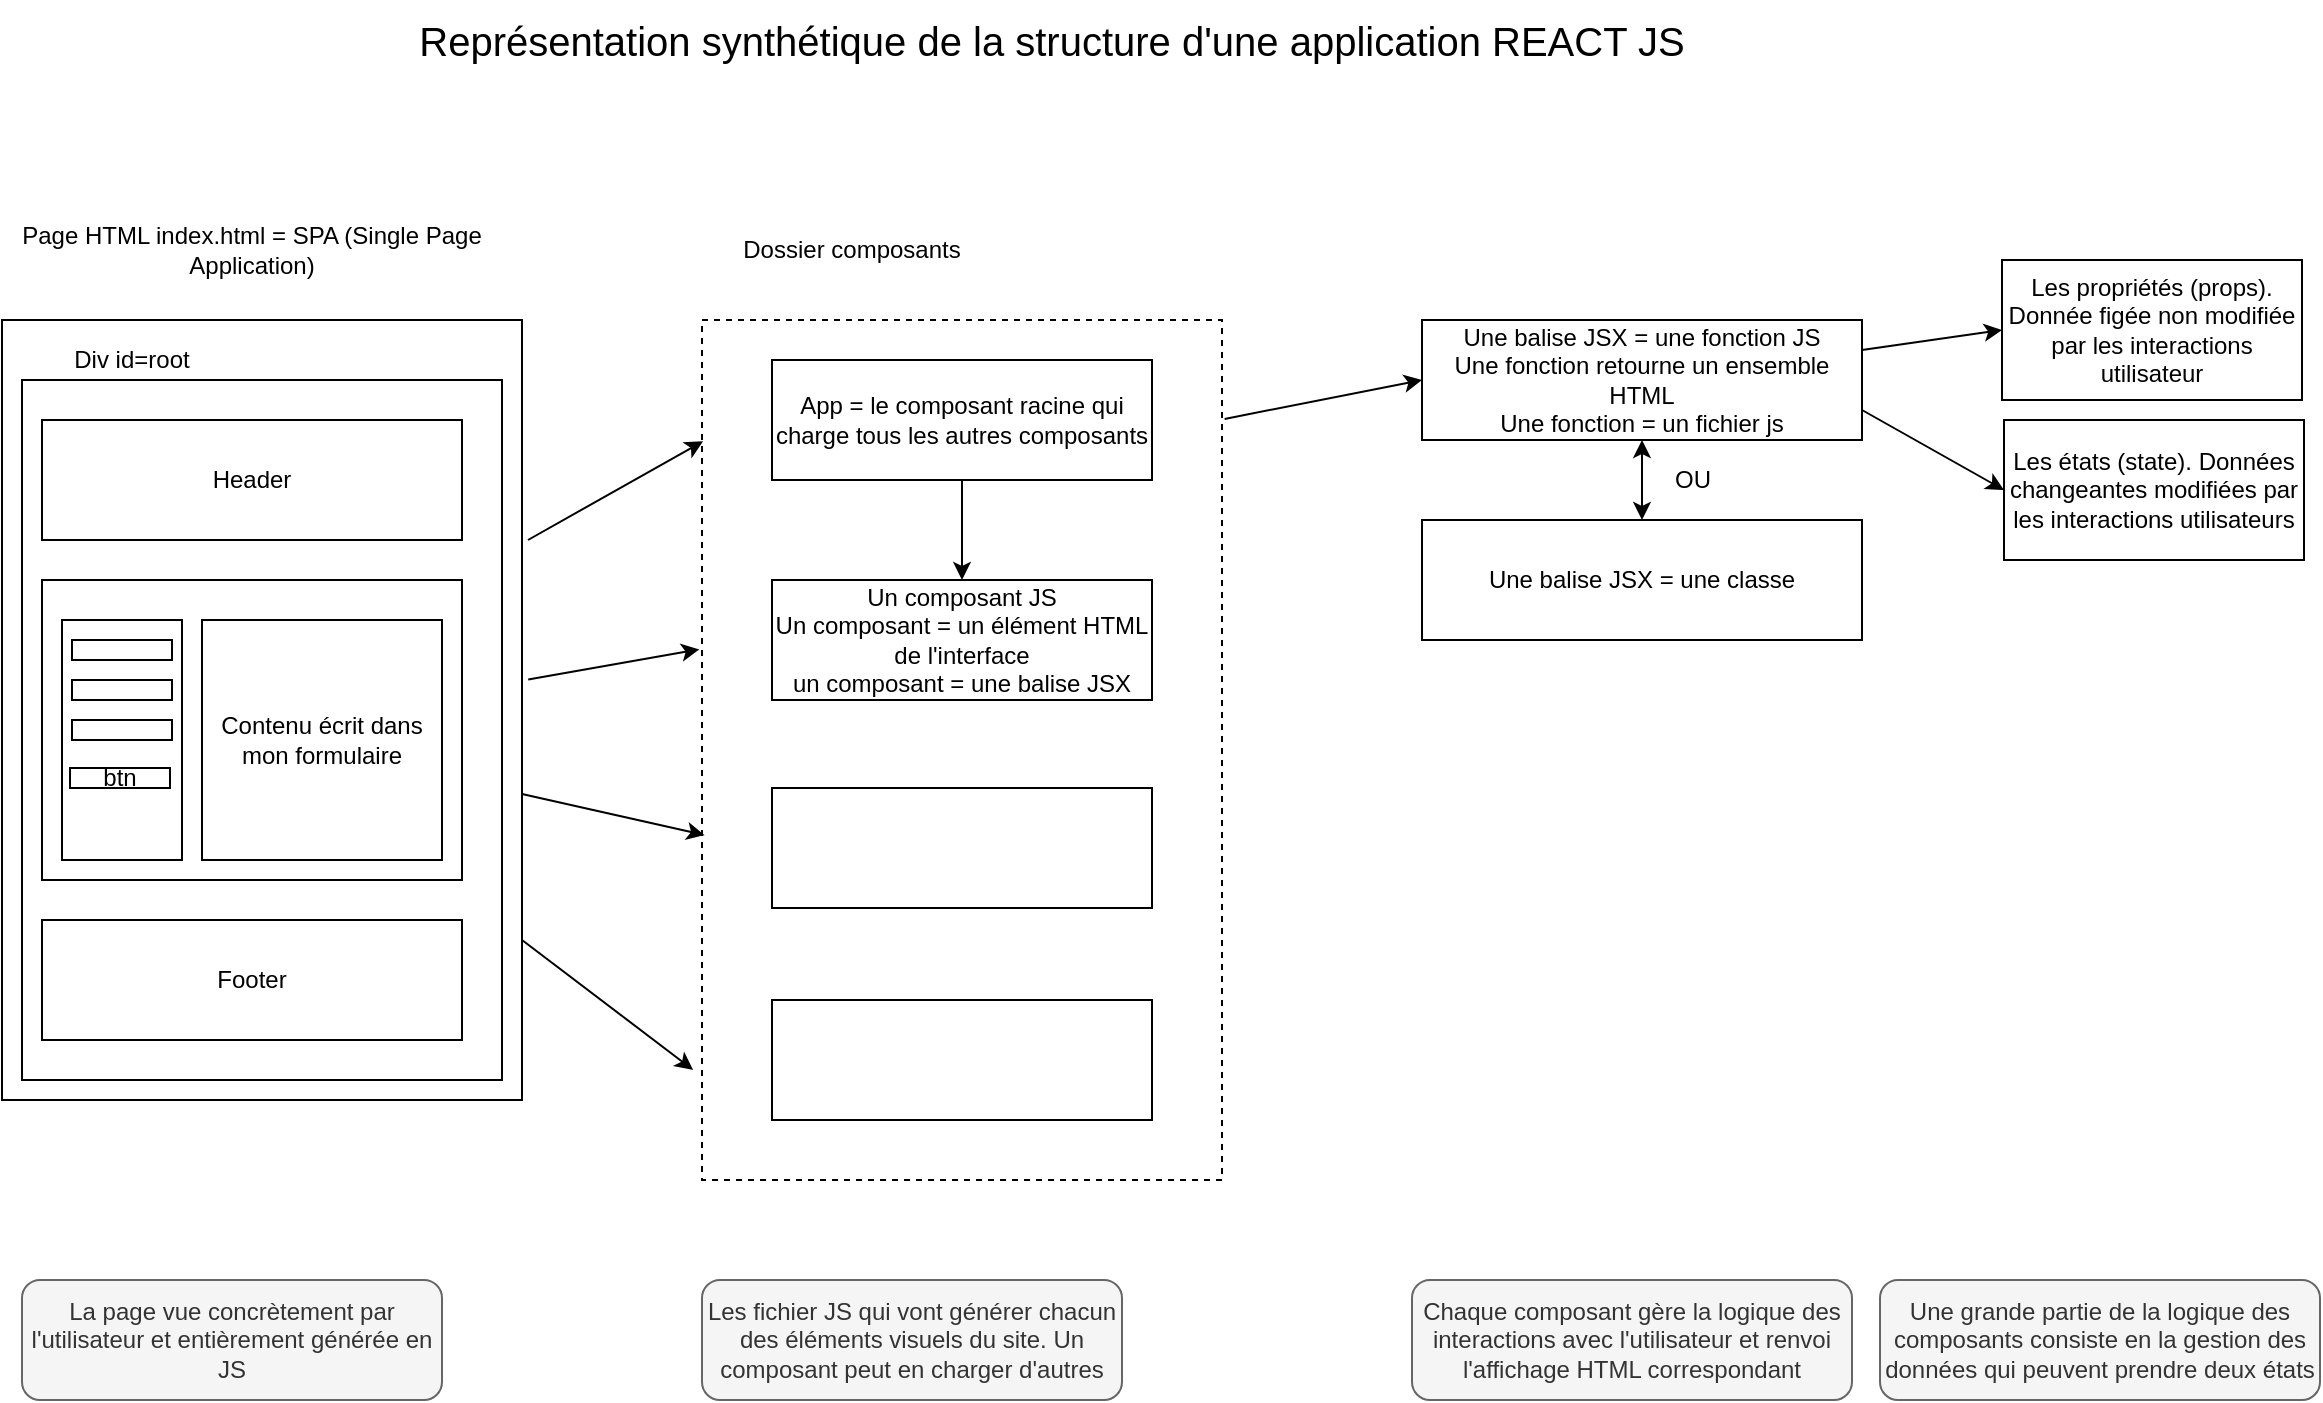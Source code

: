 <mxfile version="14.6.3" type="device"><diagram id="jwvj5FEfLcDyXyGyBHFi" name="REACTJS"><mxGraphModel dx="1483" dy="829" grid="1" gridSize="10" guides="1" tooltips="1" connect="1" arrows="1" fold="1" page="1" pageScale="1" pageWidth="1169" pageHeight="827" math="0" shadow="0"><root><mxCell id="0"/><mxCell id="1" parent="0"/><mxCell id="zuDoDo3PbBAvwbi2ncc9-24" value="" style="rounded=0;whiteSpace=wrap;html=1;dashed=1;" vertex="1" parent="1"><mxGeometry x="360" y="180" width="260" height="430" as="geometry"/></mxCell><mxCell id="zuDoDo3PbBAvwbi2ncc9-2" value="" style="rounded=0;whiteSpace=wrap;html=1;" vertex="1" parent="1"><mxGeometry x="10" y="180" width="260" height="390" as="geometry"/></mxCell><mxCell id="zuDoDo3PbBAvwbi2ncc9-3" value="Page HTML index.html = SPA (Single Page Application)" style="text;html=1;strokeColor=none;fillColor=none;align=center;verticalAlign=middle;whiteSpace=wrap;rounded=0;" vertex="1" parent="1"><mxGeometry x="10" y="135" width="250" height="20" as="geometry"/></mxCell><mxCell id="zuDoDo3PbBAvwbi2ncc9-4" value="" style="rounded=0;whiteSpace=wrap;html=1;" vertex="1" parent="1"><mxGeometry x="20" y="210" width="240" height="350" as="geometry"/></mxCell><mxCell id="zuDoDo3PbBAvwbi2ncc9-6" value="Div id=root" style="text;html=1;strokeColor=none;fillColor=none;align=center;verticalAlign=middle;whiteSpace=wrap;rounded=0;" vertex="1" parent="1"><mxGeometry x="25" y="190" width="100" height="20" as="geometry"/></mxCell><mxCell id="zuDoDo3PbBAvwbi2ncc9-7" value="Header" style="rounded=0;whiteSpace=wrap;html=1;" vertex="1" parent="1"><mxGeometry x="30" y="230" width="210" height="60" as="geometry"/></mxCell><mxCell id="zuDoDo3PbBAvwbi2ncc9-8" value="" style="rounded=0;whiteSpace=wrap;html=1;" vertex="1" parent="1"><mxGeometry x="30" y="310" width="210" height="150" as="geometry"/></mxCell><mxCell id="zuDoDo3PbBAvwbi2ncc9-9" value="Footer" style="rounded=0;whiteSpace=wrap;html=1;" vertex="1" parent="1"><mxGeometry x="30" y="480" width="210" height="60" as="geometry"/></mxCell><mxCell id="zuDoDo3PbBAvwbi2ncc9-10" value="" style="rounded=0;whiteSpace=wrap;html=1;" vertex="1" parent="1"><mxGeometry x="40" y="330" width="60" height="120" as="geometry"/></mxCell><mxCell id="zuDoDo3PbBAvwbi2ncc9-12" value="Contenu écrit dans mon formulaire" style="rounded=0;whiteSpace=wrap;html=1;" vertex="1" parent="1"><mxGeometry x="110" y="330" width="120" height="120" as="geometry"/></mxCell><mxCell id="zuDoDo3PbBAvwbi2ncc9-13" value="" style="rounded=0;whiteSpace=wrap;html=1;" vertex="1" parent="1"><mxGeometry x="45" y="340" width="50" height="10" as="geometry"/></mxCell><mxCell id="zuDoDo3PbBAvwbi2ncc9-14" value="" style="rounded=0;whiteSpace=wrap;html=1;" vertex="1" parent="1"><mxGeometry x="45" y="360" width="50" height="10" as="geometry"/></mxCell><mxCell id="zuDoDo3PbBAvwbi2ncc9-16" value="" style="rounded=0;whiteSpace=wrap;html=1;" vertex="1" parent="1"><mxGeometry x="45" y="380" width="50" height="10" as="geometry"/></mxCell><mxCell id="zuDoDo3PbBAvwbi2ncc9-17" value="&lt;span style=&quot;font-weight: normal&quot;&gt;btn&lt;/span&gt;" style="rounded=0;whiteSpace=wrap;html=1;fontStyle=1" vertex="1" parent="1"><mxGeometry x="44" y="404" width="50" height="10" as="geometry"/></mxCell><mxCell id="zuDoDo3PbBAvwbi2ncc9-19" value="App = le composant racine qui charge tous les autres composants" style="rounded=0;whiteSpace=wrap;html=1;" vertex="1" parent="1"><mxGeometry x="395" y="200" width="190" height="60" as="geometry"/></mxCell><mxCell id="zuDoDo3PbBAvwbi2ncc9-20" value="&lt;span&gt;Un composant JS&lt;/span&gt;&lt;br&gt;&lt;span&gt;Un composant = un élément HTML de l'interface&lt;/span&gt;&lt;br&gt;&lt;span&gt;un composant = une balise JSX&lt;/span&gt;" style="rounded=0;whiteSpace=wrap;html=1;" vertex="1" parent="1"><mxGeometry x="395" y="310" width="190" height="60" as="geometry"/></mxCell><mxCell id="zuDoDo3PbBAvwbi2ncc9-21" value="" style="rounded=0;whiteSpace=wrap;html=1;" vertex="1" parent="1"><mxGeometry x="395" y="414" width="190" height="60" as="geometry"/></mxCell><mxCell id="zuDoDo3PbBAvwbi2ncc9-22" value="" style="rounded=0;whiteSpace=wrap;html=1;" vertex="1" parent="1"><mxGeometry x="395" y="520" width="190" height="60" as="geometry"/></mxCell><mxCell id="zuDoDo3PbBAvwbi2ncc9-25" value="Dossier composants" style="text;html=1;strokeColor=none;fillColor=none;align=center;verticalAlign=middle;whiteSpace=wrap;rounded=0;dashed=1;" vertex="1" parent="1"><mxGeometry x="360" y="135" width="150" height="20" as="geometry"/></mxCell><mxCell id="zuDoDo3PbBAvwbi2ncc9-26" value="Une balise JSX = une fonction JS&lt;br&gt;Une fonction retourne un ensemble HTML&lt;br&gt;Une fonction = un fichier js&lt;br&gt;" style="rounded=0;whiteSpace=wrap;html=1;" vertex="1" parent="1"><mxGeometry x="720" y="180" width="220" height="60" as="geometry"/></mxCell><mxCell id="zuDoDo3PbBAvwbi2ncc9-27" value="" style="endArrow=classic;html=1;entryX=0.002;entryY=0.141;entryDx=0;entryDy=0;entryPerimeter=0;" edge="1" parent="1" target="zuDoDo3PbBAvwbi2ncc9-24"><mxGeometry width="50" height="50" relative="1" as="geometry"><mxPoint x="273" y="290" as="sourcePoint"/><mxPoint x="320" y="280" as="targetPoint"/></mxGeometry></mxCell><mxCell id="zuDoDo3PbBAvwbi2ncc9-28" value="" style="endArrow=classic;html=1;exitX=1.012;exitY=0.461;exitDx=0;exitDy=0;exitPerimeter=0;entryX=-0.005;entryY=0.383;entryDx=0;entryDy=0;entryPerimeter=0;" edge="1" parent="1" source="zuDoDo3PbBAvwbi2ncc9-2" target="zuDoDo3PbBAvwbi2ncc9-24"><mxGeometry width="50" height="50" relative="1" as="geometry"><mxPoint x="270" y="390" as="sourcePoint"/><mxPoint x="320" y="340" as="targetPoint"/></mxGeometry></mxCell><mxCell id="zuDoDo3PbBAvwbi2ncc9-29" value="" style="endArrow=classic;html=1;entryX=0.005;entryY=0.599;entryDx=0;entryDy=0;entryPerimeter=0;" edge="1" parent="1" target="zuDoDo3PbBAvwbi2ncc9-24"><mxGeometry width="50" height="50" relative="1" as="geometry"><mxPoint x="270" y="417" as="sourcePoint"/><mxPoint x="368.7" y="354.69" as="targetPoint"/></mxGeometry></mxCell><mxCell id="zuDoDo3PbBAvwbi2ncc9-30" value="" style="endArrow=classic;html=1;entryX=-0.017;entryY=0.872;entryDx=0;entryDy=0;entryPerimeter=0;" edge="1" parent="1" target="zuDoDo3PbBAvwbi2ncc9-24"><mxGeometry width="50" height="50" relative="1" as="geometry"><mxPoint x="270" y="490" as="sourcePoint"/><mxPoint x="361.3" y="510.57" as="targetPoint"/></mxGeometry></mxCell><mxCell id="zuDoDo3PbBAvwbi2ncc9-31" value="" style="endArrow=classic;html=1;exitX=1.005;exitY=0.115;exitDx=0;exitDy=0;exitPerimeter=0;entryX=0;entryY=0.5;entryDx=0;entryDy=0;" edge="1" parent="1" source="zuDoDo3PbBAvwbi2ncc9-24" target="zuDoDo3PbBAvwbi2ncc9-26"><mxGeometry width="50" height="50" relative="1" as="geometry"><mxPoint x="620" y="250" as="sourcePoint"/><mxPoint x="670" y="200" as="targetPoint"/></mxGeometry></mxCell><mxCell id="zuDoDo3PbBAvwbi2ncc9-32" value="Les propriétés (props). Donnée figée non modifiée par les interactions utilisateur" style="rounded=0;whiteSpace=wrap;html=1;" vertex="1" parent="1"><mxGeometry x="1010" y="150" width="150" height="70" as="geometry"/></mxCell><mxCell id="zuDoDo3PbBAvwbi2ncc9-34" value="Les états (state). Données changeantes modifiées par les interactions utilisateurs" style="rounded=0;whiteSpace=wrap;html=1;" vertex="1" parent="1"><mxGeometry x="1011" y="230" width="150" height="70" as="geometry"/></mxCell><mxCell id="zuDoDo3PbBAvwbi2ncc9-35" value="" style="endArrow=classic;html=1;exitX=1;exitY=0.25;exitDx=0;exitDy=0;entryX=0;entryY=0.5;entryDx=0;entryDy=0;" edge="1" parent="1" source="zuDoDo3PbBAvwbi2ncc9-26" target="zuDoDo3PbBAvwbi2ncc9-32"><mxGeometry width="50" height="50" relative="1" as="geometry"><mxPoint x="930" y="210" as="sourcePoint"/><mxPoint x="980" y="160" as="targetPoint"/></mxGeometry></mxCell><mxCell id="zuDoDo3PbBAvwbi2ncc9-36" value="" style="endArrow=classic;html=1;exitX=1;exitY=0.75;exitDx=0;exitDy=0;entryX=0;entryY=0.5;entryDx=0;entryDy=0;" edge="1" parent="1" source="zuDoDo3PbBAvwbi2ncc9-26" target="zuDoDo3PbBAvwbi2ncc9-34"><mxGeometry width="50" height="50" relative="1" as="geometry"><mxPoint x="950" y="205" as="sourcePoint"/><mxPoint x="1020" y="180" as="targetPoint"/></mxGeometry></mxCell><mxCell id="zuDoDo3PbBAvwbi2ncc9-37" value="Une balise JSX = une classe" style="rounded=0;whiteSpace=wrap;html=1;" vertex="1" parent="1"><mxGeometry x="720" y="280" width="220" height="60" as="geometry"/></mxCell><mxCell id="zuDoDo3PbBAvwbi2ncc9-38" value="" style="endArrow=classic;startArrow=classic;html=1;exitX=0.5;exitY=0;exitDx=0;exitDy=0;entryX=0.5;entryY=1;entryDx=0;entryDy=0;" edge="1" parent="1" source="zuDoDo3PbBAvwbi2ncc9-37" target="zuDoDo3PbBAvwbi2ncc9-26"><mxGeometry width="50" height="50" relative="1" as="geometry"><mxPoint x="800" y="280" as="sourcePoint"/><mxPoint x="850" y="230" as="targetPoint"/></mxGeometry></mxCell><mxCell id="zuDoDo3PbBAvwbi2ncc9-39" value="OU" style="text;html=1;align=center;verticalAlign=middle;resizable=0;points=[];autosize=1;strokeColor=none;" vertex="1" parent="1"><mxGeometry x="840" y="250" width="30" height="20" as="geometry"/></mxCell><mxCell id="zuDoDo3PbBAvwbi2ncc9-41" value="La page vue concrètement par l'utilisateur et entièrement générée en JS" style="rounded=1;whiteSpace=wrap;html=1;fillColor=#f5f5f5;strokeColor=#666666;fontColor=#333333;" vertex="1" parent="1"><mxGeometry x="20" y="660" width="210" height="60" as="geometry"/></mxCell><mxCell id="zuDoDo3PbBAvwbi2ncc9-42" value="Les fichier JS qui vont générer chacun des éléments visuels du site. Un composant peut en charger d'autres" style="rounded=1;whiteSpace=wrap;html=1;fillColor=#f5f5f5;strokeColor=#666666;fontColor=#333333;" vertex="1" parent="1"><mxGeometry x="360" y="660" width="210" height="60" as="geometry"/></mxCell><mxCell id="zuDoDo3PbBAvwbi2ncc9-43" value="" style="endArrow=classic;html=1;entryX=0.5;entryY=0;entryDx=0;entryDy=0;exitX=0.5;exitY=1;exitDx=0;exitDy=0;" edge="1" parent="1" source="zuDoDo3PbBAvwbi2ncc9-19" target="zuDoDo3PbBAvwbi2ncc9-20"><mxGeometry width="50" height="50" relative="1" as="geometry"><mxPoint x="490" y="270" as="sourcePoint"/><mxPoint x="500" y="380" as="targetPoint"/></mxGeometry></mxCell><mxCell id="zuDoDo3PbBAvwbi2ncc9-44" value="&lt;font style=&quot;font-size: 20px&quot;&gt;Représentation synthétique de la structure d'une application REACT JS&lt;/font&gt;" style="text;html=1;strokeColor=none;fillColor=none;align=center;verticalAlign=middle;whiteSpace=wrap;rounded=0;" vertex="1" parent="1"><mxGeometry x="100" y="20" width="870" height="40" as="geometry"/></mxCell><mxCell id="zuDoDo3PbBAvwbi2ncc9-45" value="Chaque composant gère la logique des interactions avec l'utilisateur et renvoi l'affichage HTML correspondant&lt;span style=&quot;color: rgba(0 , 0 , 0 , 0) ; font-family: monospace ; font-size: 0px&quot;&gt;%3CmxGraphModel%3E%3Croot%3E%3CmxCell%20id%3D%220%22%2F%3E%3CmxCell%20id%3D%221%22%20parent%3D%220%22%2F%3E%3CmxCell%20id%3D%222%22%20value%3D%22Les%20fichier%20JS%20qui%20vont%20g%C3%A9n%C3%A9rer%20chacun%20des%20%C3%A9l%C3%A9ments%20visuels%20du%20site.%20Un%20composant%20peut%20en%20charger%20d'autres%22%20style%3D%22rounded%3D1%3BwhiteSpace%3Dwrap%3Bhtml%3D1%3BfillColor%3D%23f5f5f5%3BstrokeColor%3D%23666666%3BfontColor%3D%23333333%3B%22%20vertex%3D%221%22%20parent%3D%221%22%3E%3CmxGeometry%20x%3D%22360%22%20y%3D%22660%22%20width%3D%22210%22%20height%3D%2260%22%20as%3D%22geometry%22%2F%3E%3C%2FmxCell%3E%3C%2Froot%3E%3C%2FmxGraphModel%3E&lt;/span&gt;" style="rounded=1;whiteSpace=wrap;html=1;fillColor=#f5f5f5;strokeColor=#666666;fontColor=#333333;" vertex="1" parent="1"><mxGeometry x="715" y="660" width="220" height="60" as="geometry"/></mxCell><mxCell id="zuDoDo3PbBAvwbi2ncc9-46" value="Une grande partie de la logique des composants consiste en la gestion des données qui peuvent prendre deux états" style="rounded=1;whiteSpace=wrap;html=1;fillColor=#f5f5f5;strokeColor=#666666;fontColor=#333333;" vertex="1" parent="1"><mxGeometry x="949" y="660" width="220" height="60" as="geometry"/></mxCell></root></mxGraphModel></diagram></mxfile>